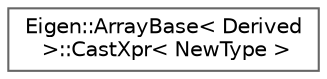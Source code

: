 digraph "类继承关系图"
{
 // LATEX_PDF_SIZE
  bgcolor="transparent";
  edge [fontname=Helvetica,fontsize=10,labelfontname=Helvetica,labelfontsize=10];
  node [fontname=Helvetica,fontsize=10,shape=box,height=0.2,width=0.4];
  rankdir="LR";
  Node0 [id="Node000000",label="Eigen::ArrayBase\< Derived\l \>::CastXpr\< NewType \>",height=0.2,width=0.4,color="grey40", fillcolor="white", style="filled",URL="$struct_eigen_1_1_array_base_1_1_cast_xpr.html",tooltip=" "];
}
